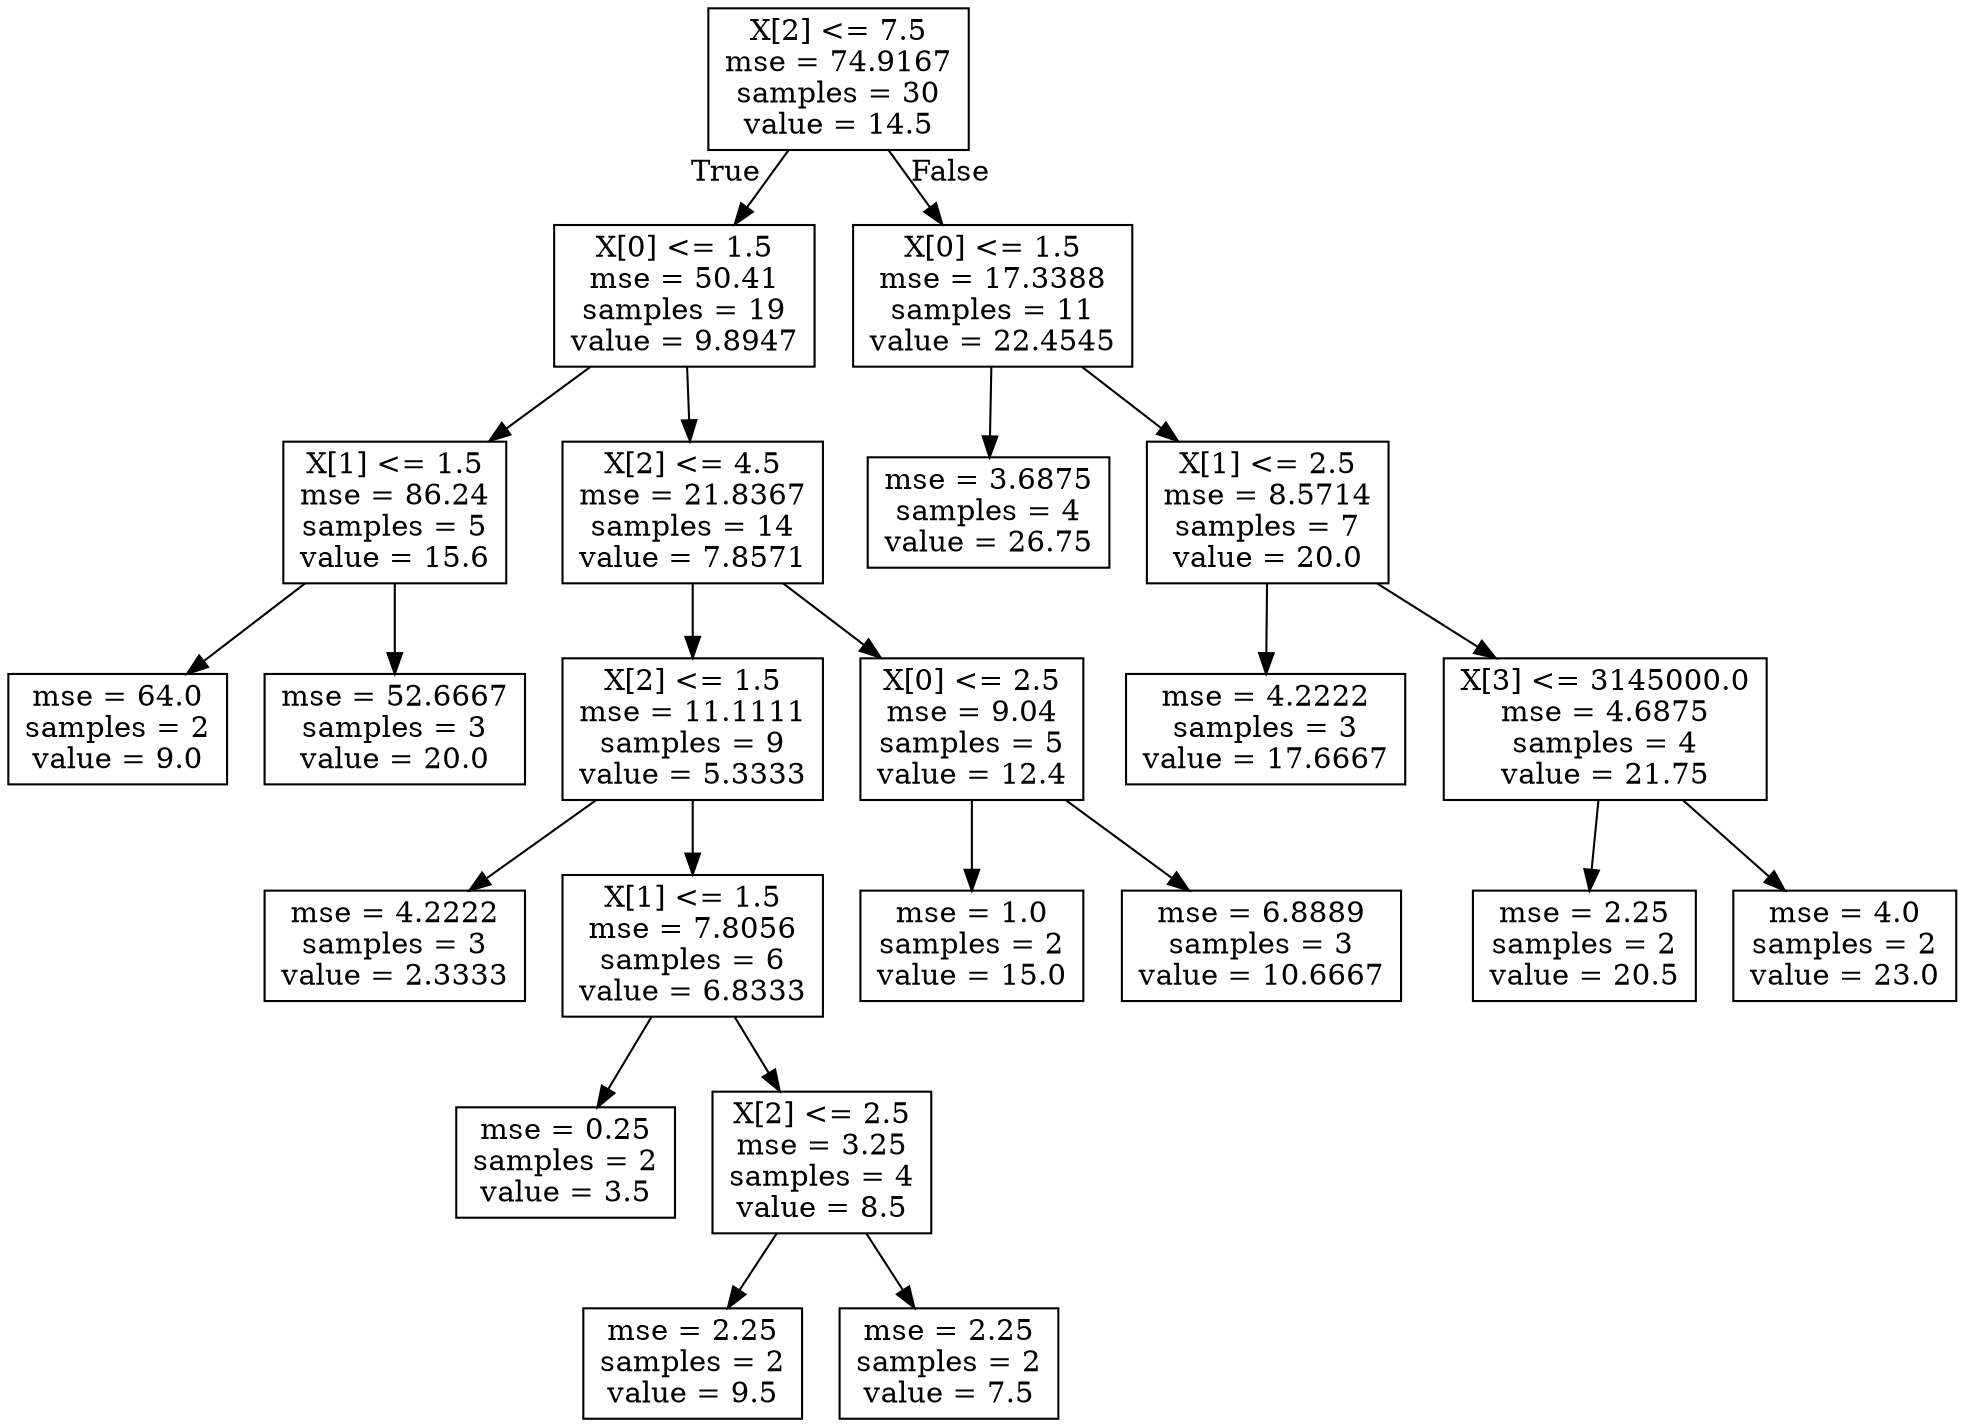 digraph Tree {
node [shape=box] ;
0 [label="X[2] <= 7.5\nmse = 74.9167\nsamples = 30\nvalue = 14.5"] ;
1 [label="X[0] <= 1.5\nmse = 50.41\nsamples = 19\nvalue = 9.8947"] ;
0 -> 1 [labeldistance=2.5, labelangle=45, headlabel="True"] ;
2 [label="X[1] <= 1.5\nmse = 86.24\nsamples = 5\nvalue = 15.6"] ;
1 -> 2 ;
3 [label="mse = 64.0\nsamples = 2\nvalue = 9.0"] ;
2 -> 3 ;
4 [label="mse = 52.6667\nsamples = 3\nvalue = 20.0"] ;
2 -> 4 ;
5 [label="X[2] <= 4.5\nmse = 21.8367\nsamples = 14\nvalue = 7.8571"] ;
1 -> 5 ;
6 [label="X[2] <= 1.5\nmse = 11.1111\nsamples = 9\nvalue = 5.3333"] ;
5 -> 6 ;
7 [label="mse = 4.2222\nsamples = 3\nvalue = 2.3333"] ;
6 -> 7 ;
8 [label="X[1] <= 1.5\nmse = 7.8056\nsamples = 6\nvalue = 6.8333"] ;
6 -> 8 ;
9 [label="mse = 0.25\nsamples = 2\nvalue = 3.5"] ;
8 -> 9 ;
10 [label="X[2] <= 2.5\nmse = 3.25\nsamples = 4\nvalue = 8.5"] ;
8 -> 10 ;
11 [label="mse = 2.25\nsamples = 2\nvalue = 9.5"] ;
10 -> 11 ;
12 [label="mse = 2.25\nsamples = 2\nvalue = 7.5"] ;
10 -> 12 ;
13 [label="X[0] <= 2.5\nmse = 9.04\nsamples = 5\nvalue = 12.4"] ;
5 -> 13 ;
14 [label="mse = 1.0\nsamples = 2\nvalue = 15.0"] ;
13 -> 14 ;
15 [label="mse = 6.8889\nsamples = 3\nvalue = 10.6667"] ;
13 -> 15 ;
16 [label="X[0] <= 1.5\nmse = 17.3388\nsamples = 11\nvalue = 22.4545"] ;
0 -> 16 [labeldistance=2.5, labelangle=-45, headlabel="False"] ;
17 [label="mse = 3.6875\nsamples = 4\nvalue = 26.75"] ;
16 -> 17 ;
18 [label="X[1] <= 2.5\nmse = 8.5714\nsamples = 7\nvalue = 20.0"] ;
16 -> 18 ;
19 [label="mse = 4.2222\nsamples = 3\nvalue = 17.6667"] ;
18 -> 19 ;
20 [label="X[3] <= 3145000.0\nmse = 4.6875\nsamples = 4\nvalue = 21.75"] ;
18 -> 20 ;
21 [label="mse = 2.25\nsamples = 2\nvalue = 20.5"] ;
20 -> 21 ;
22 [label="mse = 4.0\nsamples = 2\nvalue = 23.0"] ;
20 -> 22 ;
}